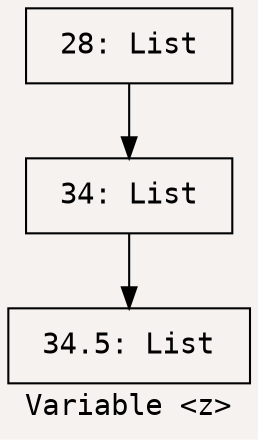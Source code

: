 digraph {
	label="Variable <z>"
	bgcolor="#f5f2f0"
	node [shape=box]
	node [fontname="Consolas,Monaco,'Andale Mono','Ubuntu Mono',monospace"]
	fontname="Consolas,Monaco,'Andale Mono','Ubuntu Mono',monospace"
	28 [label=" 28: List "]
	34 [label=" 34: List "]
	28 -> 34
	34.5 [label=" 34.5: List "]
	34 -> 34.5
}
